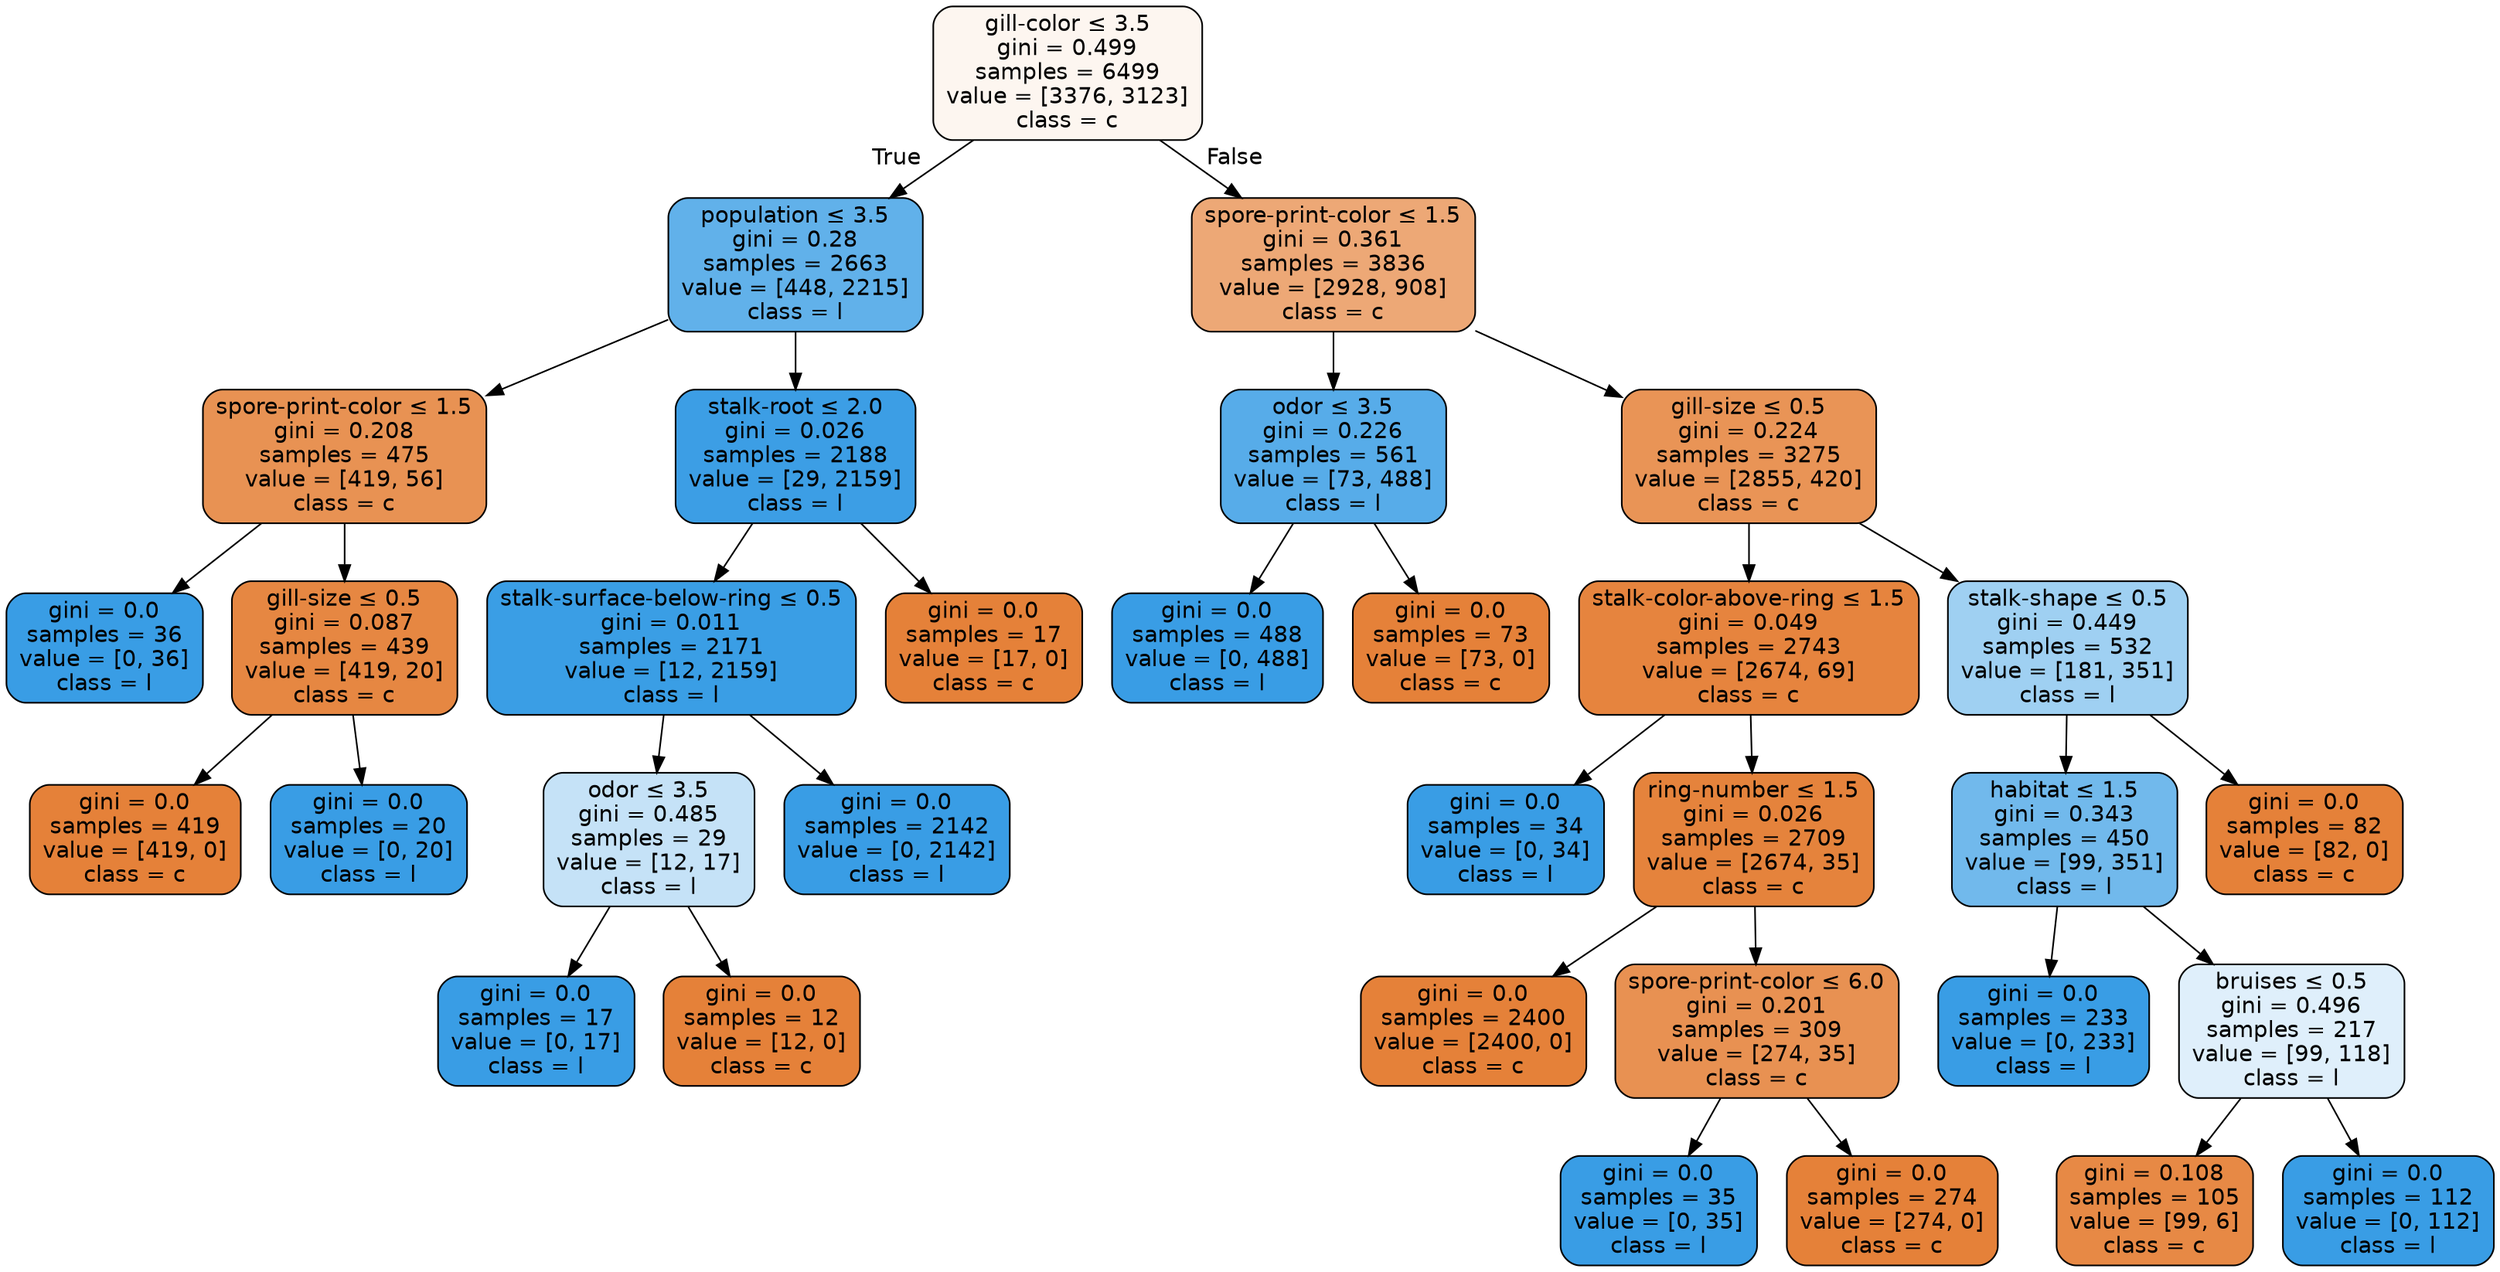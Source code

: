 digraph Tree {
node [shape=box, style="filled, rounded", color="black", fontname=helvetica] ;
edge [fontname=helvetica] ;
0 [label=<gill-color &le; 3.5<br/>gini = 0.499<br/>samples = 6499<br/>value = [3376, 3123]<br/>class = c>, fillcolor="#fdf6f0"] ;
1 [label=<population &le; 3.5<br/>gini = 0.28<br/>samples = 2663<br/>value = [448, 2215]<br/>class = l>, fillcolor="#61b1ea"] ;
0 -> 1 [labeldistance=2.5, labelangle=45, headlabel="True"] ;
2 [label=<spore-print-color &le; 1.5<br/>gini = 0.208<br/>samples = 475<br/>value = [419, 56]<br/>class = c>, fillcolor="#e89253"] ;
1 -> 2 ;
3 [label=<gini = 0.0<br/>samples = 36<br/>value = [0, 36]<br/>class = l>, fillcolor="#399de5"] ;
2 -> 3 ;
4 [label=<gill-size &le; 0.5<br/>gini = 0.087<br/>samples = 439<br/>value = [419, 20]<br/>class = c>, fillcolor="#e68742"] ;
2 -> 4 ;
5 [label=<gini = 0.0<br/>samples = 419<br/>value = [419, 0]<br/>class = c>, fillcolor="#e58139"] ;
4 -> 5 ;
6 [label=<gini = 0.0<br/>samples = 20<br/>value = [0, 20]<br/>class = l>, fillcolor="#399de5"] ;
4 -> 6 ;
7 [label=<stalk-root &le; 2.0<br/>gini = 0.026<br/>samples = 2188<br/>value = [29, 2159]<br/>class = l>, fillcolor="#3c9ee5"] ;
1 -> 7 ;
8 [label=<stalk-surface-below-ring &le; 0.5<br/>gini = 0.011<br/>samples = 2171<br/>value = [12, 2159]<br/>class = l>, fillcolor="#3a9ee5"] ;
7 -> 8 ;
9 [label=<odor &le; 3.5<br/>gini = 0.485<br/>samples = 29<br/>value = [12, 17]<br/>class = l>, fillcolor="#c5e2f7"] ;
8 -> 9 ;
10 [label=<gini = 0.0<br/>samples = 17<br/>value = [0, 17]<br/>class = l>, fillcolor="#399de5"] ;
9 -> 10 ;
11 [label=<gini = 0.0<br/>samples = 12<br/>value = [12, 0]<br/>class = c>, fillcolor="#e58139"] ;
9 -> 11 ;
12 [label=<gini = 0.0<br/>samples = 2142<br/>value = [0, 2142]<br/>class = l>, fillcolor="#399de5"] ;
8 -> 12 ;
13 [label=<gini = 0.0<br/>samples = 17<br/>value = [17, 0]<br/>class = c>, fillcolor="#e58139"] ;
7 -> 13 ;
14 [label=<spore-print-color &le; 1.5<br/>gini = 0.361<br/>samples = 3836<br/>value = [2928, 908]<br/>class = c>, fillcolor="#eda876"] ;
0 -> 14 [labeldistance=2.5, labelangle=-45, headlabel="False"] ;
15 [label=<odor &le; 3.5<br/>gini = 0.226<br/>samples = 561<br/>value = [73, 488]<br/>class = l>, fillcolor="#57ace9"] ;
14 -> 15 ;
16 [label=<gini = 0.0<br/>samples = 488<br/>value = [0, 488]<br/>class = l>, fillcolor="#399de5"] ;
15 -> 16 ;
17 [label=<gini = 0.0<br/>samples = 73<br/>value = [73, 0]<br/>class = c>, fillcolor="#e58139"] ;
15 -> 17 ;
18 [label=<gill-size &le; 0.5<br/>gini = 0.224<br/>samples = 3275<br/>value = [2855, 420]<br/>class = c>, fillcolor="#e99456"] ;
14 -> 18 ;
19 [label=<stalk-color-above-ring &le; 1.5<br/>gini = 0.049<br/>samples = 2743<br/>value = [2674, 69]<br/>class = c>, fillcolor="#e6843e"] ;
18 -> 19 ;
20 [label=<gini = 0.0<br/>samples = 34<br/>value = [0, 34]<br/>class = l>, fillcolor="#399de5"] ;
19 -> 20 ;
21 [label=<ring-number &le; 1.5<br/>gini = 0.026<br/>samples = 2709<br/>value = [2674, 35]<br/>class = c>, fillcolor="#e5833c"] ;
19 -> 21 ;
22 [label=<gini = 0.0<br/>samples = 2400<br/>value = [2400, 0]<br/>class = c>, fillcolor="#e58139"] ;
21 -> 22 ;
23 [label=<spore-print-color &le; 6.0<br/>gini = 0.201<br/>samples = 309<br/>value = [274, 35]<br/>class = c>, fillcolor="#e89152"] ;
21 -> 23 ;
24 [label=<gini = 0.0<br/>samples = 35<br/>value = [0, 35]<br/>class = l>, fillcolor="#399de5"] ;
23 -> 24 ;
25 [label=<gini = 0.0<br/>samples = 274<br/>value = [274, 0]<br/>class = c>, fillcolor="#e58139"] ;
23 -> 25 ;
26 [label=<stalk-shape &le; 0.5<br/>gini = 0.449<br/>samples = 532<br/>value = [181, 351]<br/>class = l>, fillcolor="#9fd0f2"] ;
18 -> 26 ;
27 [label=<habitat &le; 1.5<br/>gini = 0.343<br/>samples = 450<br/>value = [99, 351]<br/>class = l>, fillcolor="#71b9ec"] ;
26 -> 27 ;
28 [label=<gini = 0.0<br/>samples = 233<br/>value = [0, 233]<br/>class = l>, fillcolor="#399de5"] ;
27 -> 28 ;
29 [label=<bruises &le; 0.5<br/>gini = 0.496<br/>samples = 217<br/>value = [99, 118]<br/>class = l>, fillcolor="#dfeffb"] ;
27 -> 29 ;
30 [label=<gini = 0.108<br/>samples = 105<br/>value = [99, 6]<br/>class = c>, fillcolor="#e78945"] ;
29 -> 30 ;
31 [label=<gini = 0.0<br/>samples = 112<br/>value = [0, 112]<br/>class = l>, fillcolor="#399de5"] ;
29 -> 31 ;
32 [label=<gini = 0.0<br/>samples = 82<br/>value = [82, 0]<br/>class = c>, fillcolor="#e58139"] ;
26 -> 32 ;
}
